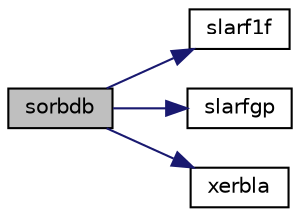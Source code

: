 digraph "sorbdb"
{
 // LATEX_PDF_SIZE
  edge [fontname="Helvetica",fontsize="10",labelfontname="Helvetica",labelfontsize="10"];
  node [fontname="Helvetica",fontsize="10",shape=record];
  rankdir="LR";
  Node1 [label="sorbdb",height=0.2,width=0.4,color="black", fillcolor="grey75", style="filled", fontcolor="black",tooltip="SORBDB"];
  Node1 -> Node2 [color="midnightblue",fontsize="10",style="solid",fontname="Helvetica"];
  Node2 [label="slarf1f",height=0.2,width=0.4,color="black", fillcolor="white", style="filled",URL="$slarf1f_8f.html#aefd3efd961011e8288e1a09bb2e04b99",tooltip="SLARF1F applies an elementary reflector to a general rectangular"];
  Node1 -> Node3 [color="midnightblue",fontsize="10",style="solid",fontname="Helvetica"];
  Node3 [label="slarfgp",height=0.2,width=0.4,color="black", fillcolor="white", style="filled",URL="$slarfgp_8f.html#a351df0aa98f1b5eadb275685a8480ac9",tooltip="SLARFGP generates an elementary reflector (Householder matrix) with non-negative beta."];
  Node1 -> Node4 [color="midnightblue",fontsize="10",style="solid",fontname="Helvetica"];
  Node4 [label="xerbla",height=0.2,width=0.4,color="black", fillcolor="white", style="filled",URL="$xerbla_8f.html#a377ee61015baf8dea7770b3a404b1c07",tooltip="XERBLA"];
}
